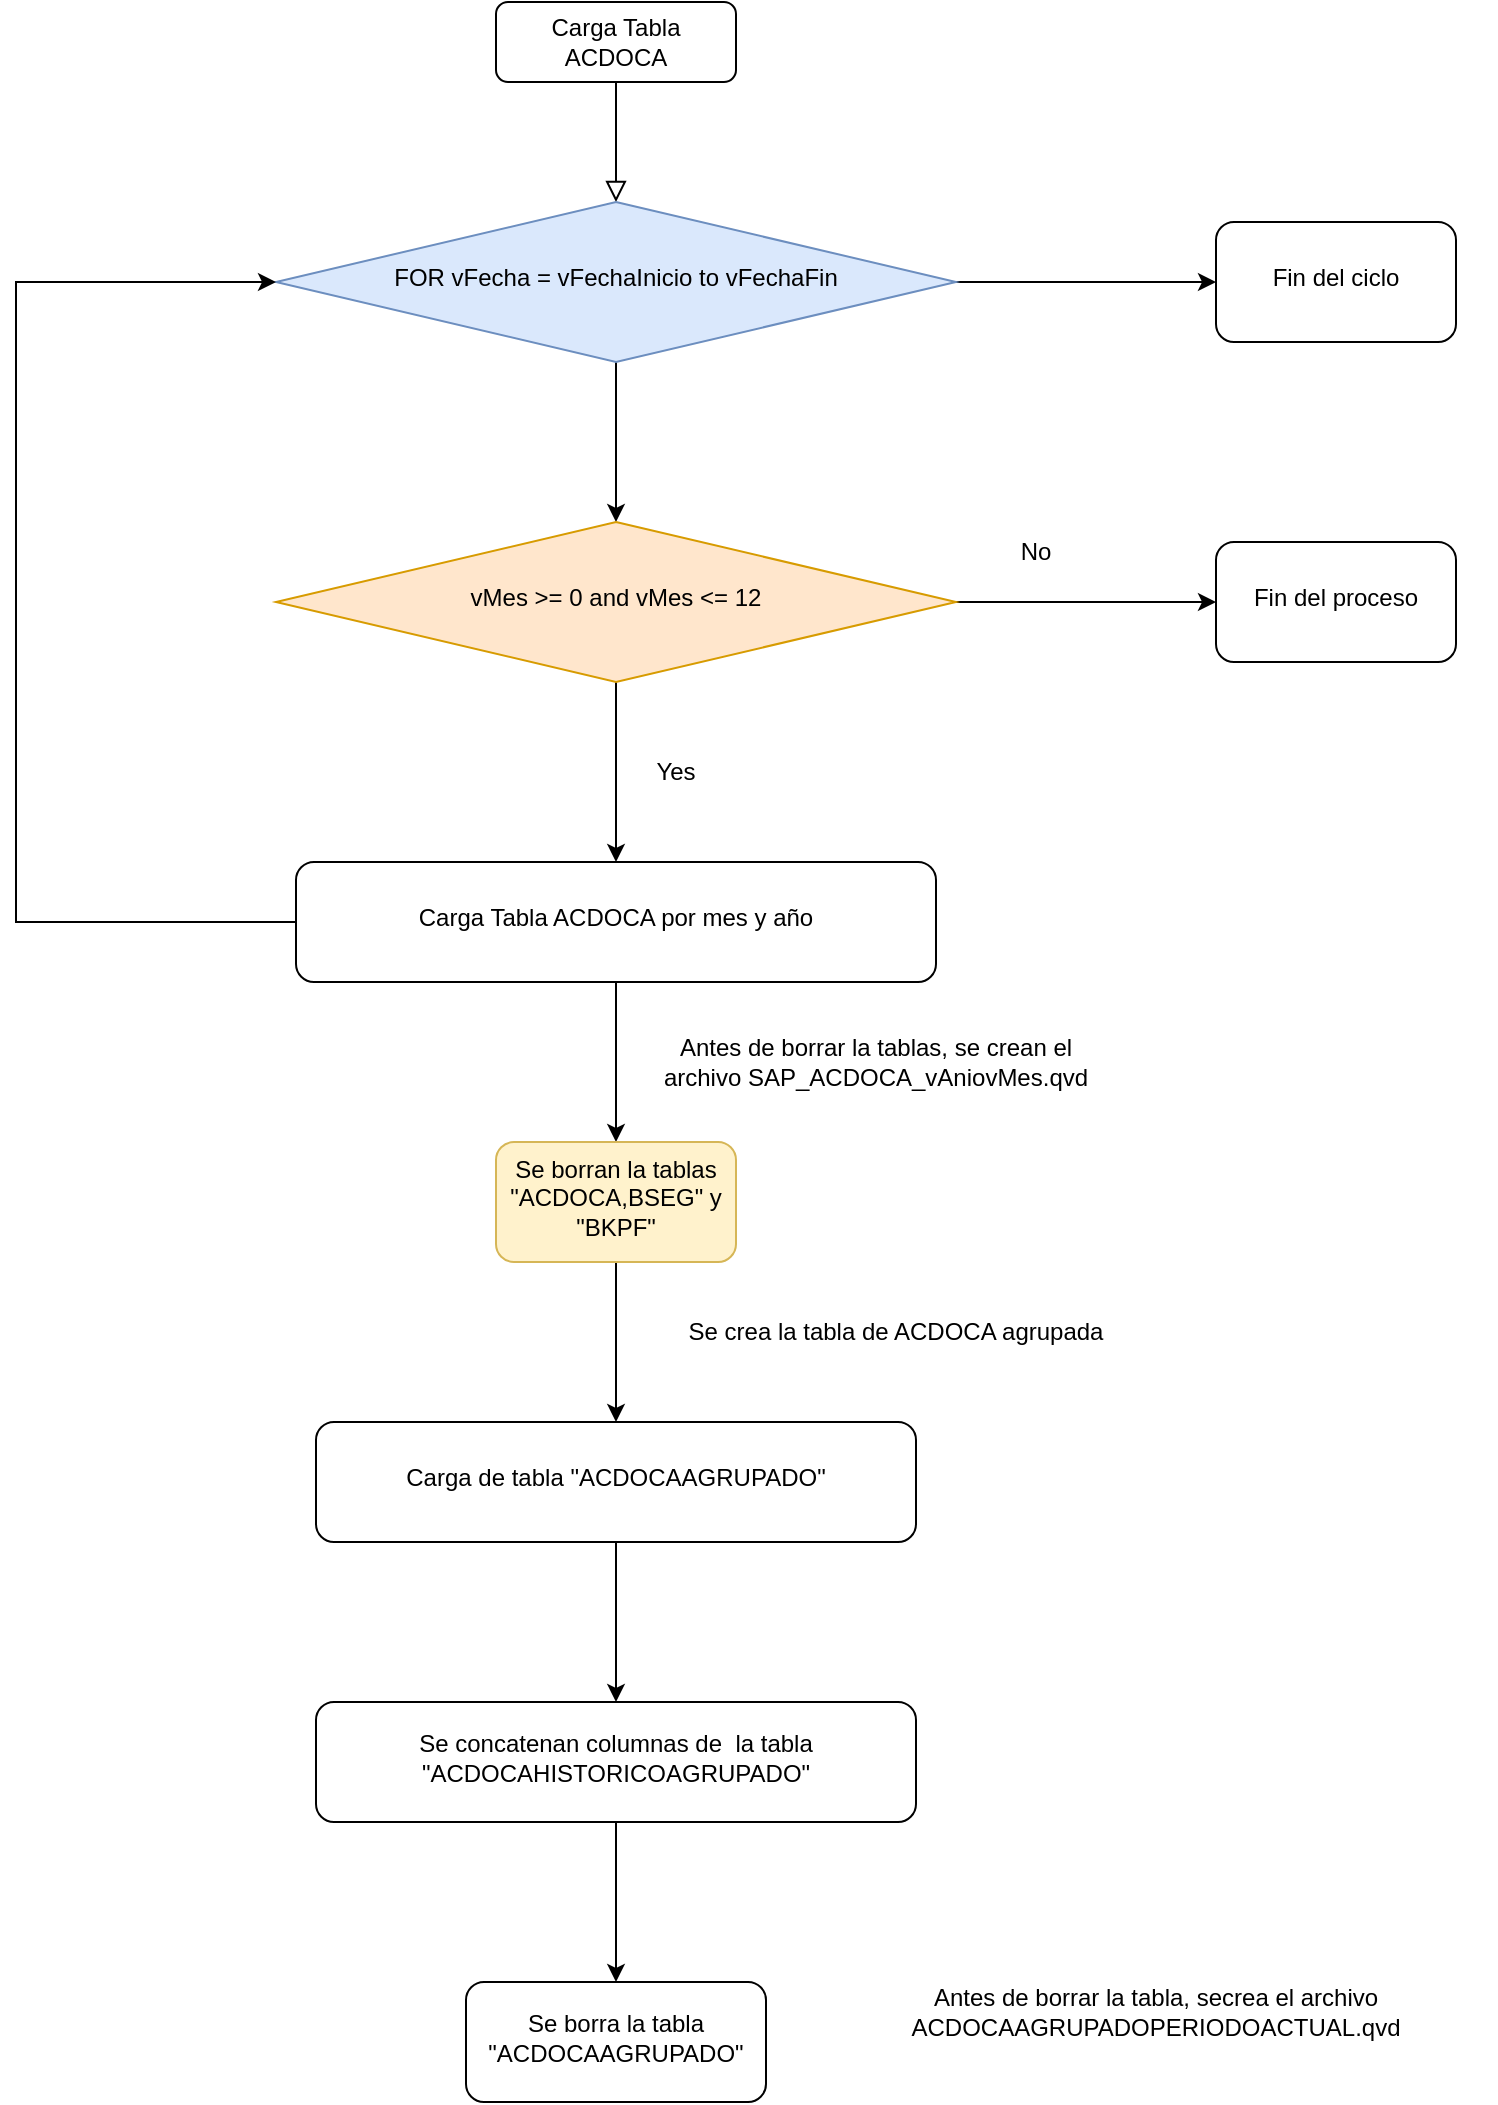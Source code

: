 <mxfile version="20.5.3" type="github">
  <diagram id="C5RBs43oDa-KdzZeNtuy" name="Page-1">
    <mxGraphModel dx="868" dy="482" grid="1" gridSize="10" guides="1" tooltips="1" connect="1" arrows="1" fold="1" page="1" pageScale="1" pageWidth="827" pageHeight="1169" math="0" shadow="0">
      <root>
        <mxCell id="WIyWlLk6GJQsqaUBKTNV-0" />
        <mxCell id="WIyWlLk6GJQsqaUBKTNV-1" parent="WIyWlLk6GJQsqaUBKTNV-0" />
        <mxCell id="WIyWlLk6GJQsqaUBKTNV-2" value="" style="rounded=0;html=1;jettySize=auto;orthogonalLoop=1;fontSize=11;endArrow=block;endFill=0;endSize=8;strokeWidth=1;shadow=0;labelBackgroundColor=none;edgeStyle=orthogonalEdgeStyle;" parent="WIyWlLk6GJQsqaUBKTNV-1" source="WIyWlLk6GJQsqaUBKTNV-3" target="WIyWlLk6GJQsqaUBKTNV-6" edge="1">
          <mxGeometry relative="1" as="geometry" />
        </mxCell>
        <mxCell id="WIyWlLk6GJQsqaUBKTNV-3" value="Carga Tabla ACDOCA" style="rounded=1;whiteSpace=wrap;html=1;fontSize=12;glass=0;strokeWidth=1;shadow=0;" parent="WIyWlLk6GJQsqaUBKTNV-1" vertex="1">
          <mxGeometry x="280" y="70" width="120" height="40" as="geometry" />
        </mxCell>
        <mxCell id="yjKfUT6qyMI_mWvl_1c7-1" value="" style="edgeStyle=orthogonalEdgeStyle;rounded=0;orthogonalLoop=1;jettySize=auto;html=1;" parent="WIyWlLk6GJQsqaUBKTNV-1" source="WIyWlLk6GJQsqaUBKTNV-6" target="yjKfUT6qyMI_mWvl_1c7-0" edge="1">
          <mxGeometry relative="1" as="geometry" />
        </mxCell>
        <mxCell id="yjKfUT6qyMI_mWvl_1c7-6" value="" style="edgeStyle=orthogonalEdgeStyle;rounded=0;orthogonalLoop=1;jettySize=auto;html=1;" parent="WIyWlLk6GJQsqaUBKTNV-1" source="WIyWlLk6GJQsqaUBKTNV-6" target="yjKfUT6qyMI_mWvl_1c7-5" edge="1">
          <mxGeometry relative="1" as="geometry" />
        </mxCell>
        <mxCell id="WIyWlLk6GJQsqaUBKTNV-6" value="FOR vFecha = vFechaInicio to vFechaFin" style="rhombus;whiteSpace=wrap;html=1;shadow=0;fontFamily=Helvetica;fontSize=12;align=center;strokeWidth=1;spacing=6;spacingTop=-4;fillColor=#dae8fc;strokeColor=#6c8ebf;" parent="WIyWlLk6GJQsqaUBKTNV-1" vertex="1">
          <mxGeometry x="170" y="170" width="340" height="80" as="geometry" />
        </mxCell>
        <mxCell id="yjKfUT6qyMI_mWvl_1c7-0" value="Fin del ciclo" style="rounded=1;whiteSpace=wrap;html=1;shadow=0;strokeWidth=1;spacing=6;spacingTop=-4;" parent="WIyWlLk6GJQsqaUBKTNV-1" vertex="1">
          <mxGeometry x="640" y="180" width="120" height="60" as="geometry" />
        </mxCell>
        <mxCell id="yjKfUT6qyMI_mWvl_1c7-2" value="No" style="text;html=1;strokeColor=none;fillColor=none;align=center;verticalAlign=middle;whiteSpace=wrap;rounded=0;" parent="WIyWlLk6GJQsqaUBKTNV-1" vertex="1">
          <mxGeometry x="520" y="330" width="60" height="30" as="geometry" />
        </mxCell>
        <mxCell id="yjKfUT6qyMI_mWvl_1c7-8" value="" style="edgeStyle=orthogonalEdgeStyle;rounded=0;orthogonalLoop=1;jettySize=auto;html=1;" parent="WIyWlLk6GJQsqaUBKTNV-1" source="yjKfUT6qyMI_mWvl_1c7-5" target="yjKfUT6qyMI_mWvl_1c7-7" edge="1">
          <mxGeometry relative="1" as="geometry" />
        </mxCell>
        <mxCell id="yjKfUT6qyMI_mWvl_1c7-10" value="" style="edgeStyle=orthogonalEdgeStyle;rounded=0;orthogonalLoop=1;jettySize=auto;html=1;" parent="WIyWlLk6GJQsqaUBKTNV-1" source="yjKfUT6qyMI_mWvl_1c7-5" target="yjKfUT6qyMI_mWvl_1c7-9" edge="1">
          <mxGeometry relative="1" as="geometry" />
        </mxCell>
        <mxCell id="yjKfUT6qyMI_mWvl_1c7-5" value="vMes &amp;gt;= 0 and vMes &amp;lt;= 12" style="rhombus;whiteSpace=wrap;html=1;shadow=0;fontFamily=Helvetica;fontSize=12;align=center;strokeWidth=1;spacing=6;spacingTop=-4;fillColor=#ffe6cc;strokeColor=#d79b00;" parent="WIyWlLk6GJQsqaUBKTNV-1" vertex="1">
          <mxGeometry x="170" y="330" width="340" height="80" as="geometry" />
        </mxCell>
        <mxCell id="yjKfUT6qyMI_mWvl_1c7-7" value="Fin del proceso" style="rounded=1;whiteSpace=wrap;html=1;shadow=0;strokeWidth=1;spacing=6;spacingTop=-4;" parent="WIyWlLk6GJQsqaUBKTNV-1" vertex="1">
          <mxGeometry x="640" y="340" width="120" height="60" as="geometry" />
        </mxCell>
        <mxCell id="yjKfUT6qyMI_mWvl_1c7-13" value="" style="edgeStyle=orthogonalEdgeStyle;rounded=0;orthogonalLoop=1;jettySize=auto;html=1;" parent="WIyWlLk6GJQsqaUBKTNV-1" source="yjKfUT6qyMI_mWvl_1c7-9" target="yjKfUT6qyMI_mWvl_1c7-12" edge="1">
          <mxGeometry relative="1" as="geometry" />
        </mxCell>
        <mxCell id="yjKfUT6qyMI_mWvl_1c7-9" value="Carga Tabla ACDOCA por mes y año" style="rounded=1;whiteSpace=wrap;html=1;shadow=0;strokeWidth=1;spacing=6;spacingTop=-4;" parent="WIyWlLk6GJQsqaUBKTNV-1" vertex="1">
          <mxGeometry x="180" y="500" width="320" height="60" as="geometry" />
        </mxCell>
        <mxCell id="yjKfUT6qyMI_mWvl_1c7-11" value="" style="edgeStyle=elbowEdgeStyle;elbow=horizontal;endArrow=classic;html=1;rounded=0;exitX=0;exitY=0.5;exitDx=0;exitDy=0;entryX=0;entryY=0.5;entryDx=0;entryDy=0;" parent="WIyWlLk6GJQsqaUBKTNV-1" source="yjKfUT6qyMI_mWvl_1c7-9" target="WIyWlLk6GJQsqaUBKTNV-6" edge="1">
          <mxGeometry width="50" height="50" relative="1" as="geometry">
            <mxPoint x="390" y="370" as="sourcePoint" />
            <mxPoint x="440" y="320" as="targetPoint" />
            <Array as="points">
              <mxPoint x="40" y="250" />
              <mxPoint x="50" y="420" />
            </Array>
          </mxGeometry>
        </mxCell>
        <mxCell id="yjKfUT6qyMI_mWvl_1c7-15" value="" style="edgeStyle=orthogonalEdgeStyle;rounded=0;orthogonalLoop=1;jettySize=auto;html=1;" parent="WIyWlLk6GJQsqaUBKTNV-1" source="yjKfUT6qyMI_mWvl_1c7-12" target="yjKfUT6qyMI_mWvl_1c7-14" edge="1">
          <mxGeometry relative="1" as="geometry" />
        </mxCell>
        <mxCell id="yjKfUT6qyMI_mWvl_1c7-12" value="Se borran la tablas &quot;ACDOCA,BSEG&quot; y &quot;BKPF&quot;" style="rounded=1;whiteSpace=wrap;html=1;shadow=0;strokeWidth=1;spacing=6;spacingTop=-4;fillColor=#fff2cc;strokeColor=#d6b656;" parent="WIyWlLk6GJQsqaUBKTNV-1" vertex="1">
          <mxGeometry x="280" y="640" width="120" height="60" as="geometry" />
        </mxCell>
        <mxCell id="yjKfUT6qyMI_mWvl_1c7-20" value="" style="edgeStyle=orthogonalEdgeStyle;rounded=0;orthogonalLoop=1;jettySize=auto;html=1;" parent="WIyWlLk6GJQsqaUBKTNV-1" source="yjKfUT6qyMI_mWvl_1c7-14" target="yjKfUT6qyMI_mWvl_1c7-19" edge="1">
          <mxGeometry relative="1" as="geometry" />
        </mxCell>
        <mxCell id="yjKfUT6qyMI_mWvl_1c7-14" value="Carga de tabla &quot;ACDOCAAGRUPADO&quot;" style="whiteSpace=wrap;html=1;rounded=1;shadow=0;strokeWidth=1;spacing=6;spacingTop=-4;" parent="WIyWlLk6GJQsqaUBKTNV-1" vertex="1">
          <mxGeometry x="190" y="780" width="300" height="60" as="geometry" />
        </mxCell>
        <mxCell id="yjKfUT6qyMI_mWvl_1c7-18" value="Se crea la tabla de ACDOCA agrupada" style="text;html=1;strokeColor=none;fillColor=none;align=center;verticalAlign=middle;whiteSpace=wrap;rounded=0;" parent="WIyWlLk6GJQsqaUBKTNV-1" vertex="1">
          <mxGeometry x="360" y="720" width="240" height="30" as="geometry" />
        </mxCell>
        <mxCell id="yjKfUT6qyMI_mWvl_1c7-22" value="" style="edgeStyle=orthogonalEdgeStyle;rounded=0;orthogonalLoop=1;jettySize=auto;html=1;" parent="WIyWlLk6GJQsqaUBKTNV-1" source="yjKfUT6qyMI_mWvl_1c7-19" target="yjKfUT6qyMI_mWvl_1c7-21" edge="1">
          <mxGeometry relative="1" as="geometry" />
        </mxCell>
        <mxCell id="yjKfUT6qyMI_mWvl_1c7-19" value="Se concatenan columnas de&amp;nbsp; la tabla &quot;ACDOCAHISTORICOAGRUPADO&quot;" style="whiteSpace=wrap;html=1;rounded=1;shadow=0;strokeWidth=1;spacing=6;spacingTop=-4;" parent="WIyWlLk6GJQsqaUBKTNV-1" vertex="1">
          <mxGeometry x="190" y="920" width="300" height="60" as="geometry" />
        </mxCell>
        <mxCell id="yjKfUT6qyMI_mWvl_1c7-21" value="Se borra la tabla &quot;ACDOCAAGRUPADO&quot;" style="rounded=1;whiteSpace=wrap;html=1;shadow=0;strokeWidth=1;spacing=6;spacingTop=-4;" parent="WIyWlLk6GJQsqaUBKTNV-1" vertex="1">
          <mxGeometry x="265" y="1060" width="150" height="60" as="geometry" />
        </mxCell>
        <mxCell id="yjKfUT6qyMI_mWvl_1c7-23" value="Antes de borrar la tablas, se crean el archivo SAP_ACDOCA_vAniovMes.qvd" style="text;html=1;strokeColor=none;fillColor=none;align=center;verticalAlign=middle;whiteSpace=wrap;rounded=0;" parent="WIyWlLk6GJQsqaUBKTNV-1" vertex="1">
          <mxGeometry x="360" y="584.5" width="220" height="30" as="geometry" />
        </mxCell>
        <mxCell id="yjKfUT6qyMI_mWvl_1c7-24" value="Antes de borrar la tabla, secrea el archivo ACDOCAAGRUPADOPERIODOACTUAL.qvd" style="text;html=1;strokeColor=none;fillColor=none;align=center;verticalAlign=middle;whiteSpace=wrap;rounded=0;" parent="WIyWlLk6GJQsqaUBKTNV-1" vertex="1">
          <mxGeometry x="440" y="1060" width="340" height="30" as="geometry" />
        </mxCell>
        <mxCell id="4aL0EXbMm3Aj7QWPb0pA-0" value="Yes" style="text;html=1;strokeColor=none;fillColor=none;align=center;verticalAlign=middle;whiteSpace=wrap;rounded=0;" vertex="1" parent="WIyWlLk6GJQsqaUBKTNV-1">
          <mxGeometry x="340" y="440" width="60" height="30" as="geometry" />
        </mxCell>
      </root>
    </mxGraphModel>
  </diagram>
</mxfile>
